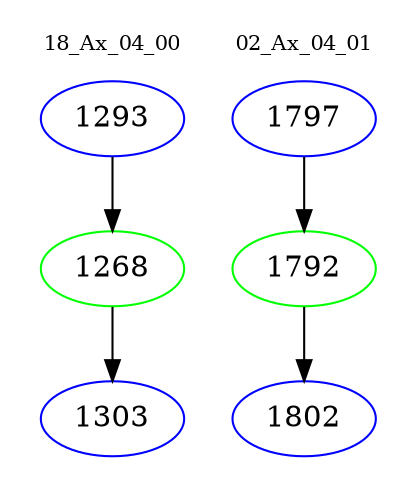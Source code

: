 digraph{
subgraph cluster_0 {
color = white
label = "18_Ax_04_00";
fontsize=10;
T0_1293 [label="1293", color="blue"]
T0_1293 -> T0_1268 [color="black"]
T0_1268 [label="1268", color="green"]
T0_1268 -> T0_1303 [color="black"]
T0_1303 [label="1303", color="blue"]
}
subgraph cluster_1 {
color = white
label = "02_Ax_04_01";
fontsize=10;
T1_1797 [label="1797", color="blue"]
T1_1797 -> T1_1792 [color="black"]
T1_1792 [label="1792", color="green"]
T1_1792 -> T1_1802 [color="black"]
T1_1802 [label="1802", color="blue"]
}
}
